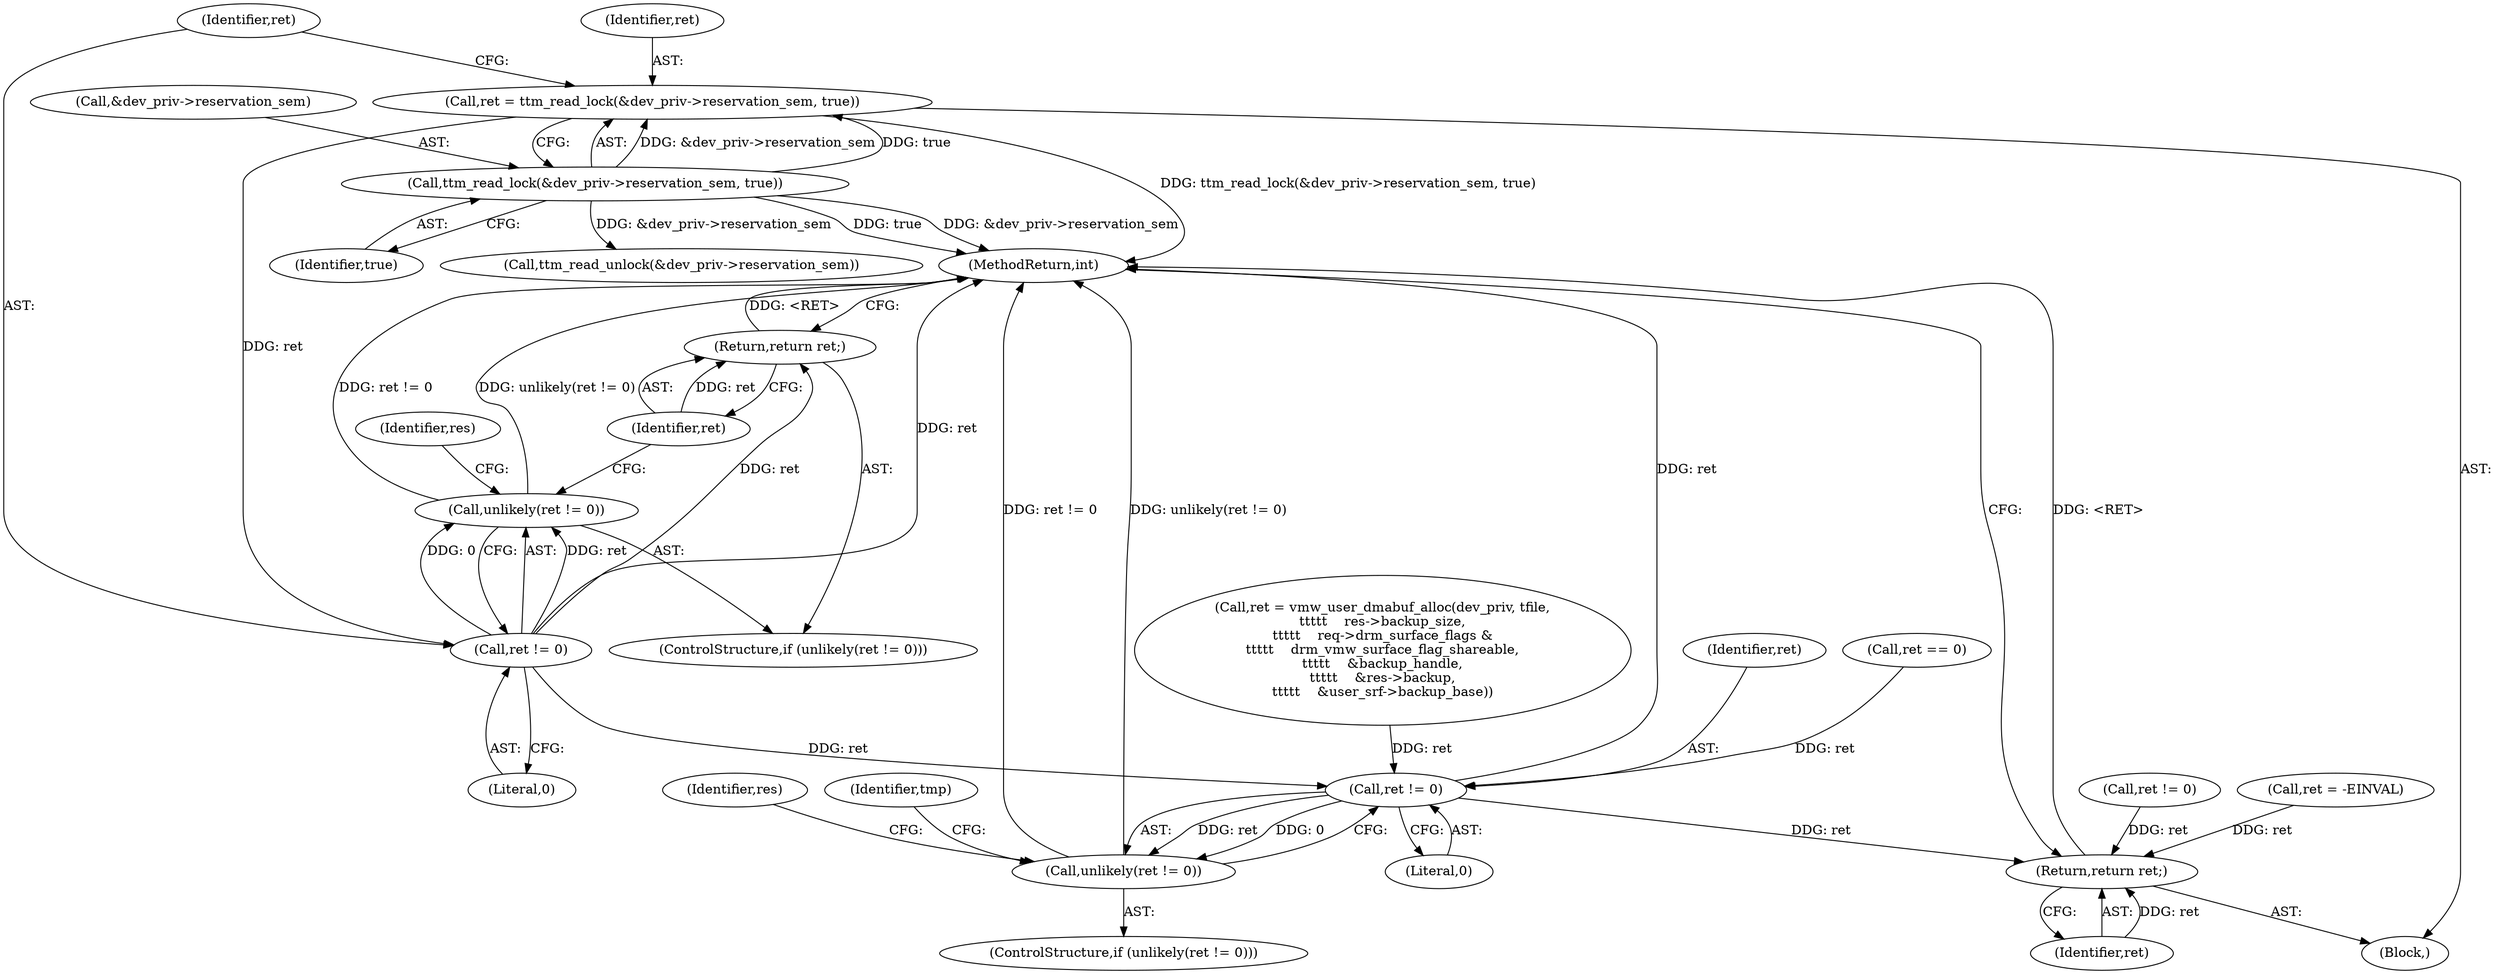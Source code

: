 digraph "0_linux_07678eca2cf9c9a18584e546c2b2a0d0c9a3150c@API" {
"1000229" [label="(Call,ret = ttm_read_lock(&dev_priv->reservation_sem, true))"];
"1000231" [label="(Call,ttm_read_lock(&dev_priv->reservation_sem, true))"];
"1000239" [label="(Call,ret != 0)"];
"1000238" [label="(Call,unlikely(ret != 0))"];
"1000242" [label="(Return,return ret;)"];
"1000337" [label="(Call,ret != 0)"];
"1000336" [label="(Call,unlikely(ret != 0))"];
"1000464" [label="(Return,return ret;)"];
"1000241" [label="(Literal,0)"];
"1000346" [label="(Identifier,tmp)"];
"1000236" [label="(Identifier,true)"];
"1000464" [label="(Return,return ret;)"];
"1000230" [label="(Identifier,ret)"];
"1000343" [label="(Identifier,res)"];
"1000276" [label="(Call,ret == 0)"];
"1000239" [label="(Call,ret != 0)"];
"1000231" [label="(Call,ttm_read_lock(&dev_priv->reservation_sem, true))"];
"1000232" [label="(Call,&dev_priv->reservation_sem)"];
"1000336" [label="(Call,unlikely(ret != 0))"];
"1000335" [label="(ControlStructure,if (unlikely(ret != 0)))"];
"1000105" [label="(Block,)"];
"1000459" [label="(Call,ttm_read_unlock(&dev_priv->reservation_sem))"];
"1000245" [label="(Identifier,res)"];
"1000242" [label="(Return,return ret;)"];
"1000371" [label="(Call,ret != 0)"];
"1000238" [label="(Call,unlikely(ret != 0))"];
"1000465" [label="(Identifier,ret)"];
"1000466" [label="(MethodReturn,int)"];
"1000337" [label="(Call,ret != 0)"];
"1000312" [label="(Call,ret = vmw_user_dmabuf_alloc(dev_priv, tfile,\n\t\t\t\t\t    res->backup_size,\n\t\t\t\t\t    req->drm_surface_flags &\n\t\t\t\t\t    drm_vmw_surface_flag_shareable,\n\t\t\t\t\t    &backup_handle,\n\t\t\t\t\t    &res->backup,\n\t\t\t\t\t    &user_srf->backup_base))"];
"1000237" [label="(ControlStructure,if (unlikely(ret != 0)))"];
"1000229" [label="(Call,ret = ttm_read_lock(&dev_priv->reservation_sem, true))"];
"1000338" [label="(Identifier,ret)"];
"1000243" [label="(Identifier,ret)"];
"1000240" [label="(Identifier,ret)"];
"1000339" [label="(Literal,0)"];
"1000300" [label="(Call,ret = -EINVAL)"];
"1000229" -> "1000105"  [label="AST: "];
"1000229" -> "1000231"  [label="CFG: "];
"1000230" -> "1000229"  [label="AST: "];
"1000231" -> "1000229"  [label="AST: "];
"1000240" -> "1000229"  [label="CFG: "];
"1000229" -> "1000466"  [label="DDG: ttm_read_lock(&dev_priv->reservation_sem, true)"];
"1000231" -> "1000229"  [label="DDG: &dev_priv->reservation_sem"];
"1000231" -> "1000229"  [label="DDG: true"];
"1000229" -> "1000239"  [label="DDG: ret"];
"1000231" -> "1000236"  [label="CFG: "];
"1000232" -> "1000231"  [label="AST: "];
"1000236" -> "1000231"  [label="AST: "];
"1000231" -> "1000466"  [label="DDG: true"];
"1000231" -> "1000466"  [label="DDG: &dev_priv->reservation_sem"];
"1000231" -> "1000459"  [label="DDG: &dev_priv->reservation_sem"];
"1000239" -> "1000238"  [label="AST: "];
"1000239" -> "1000241"  [label="CFG: "];
"1000240" -> "1000239"  [label="AST: "];
"1000241" -> "1000239"  [label="AST: "];
"1000238" -> "1000239"  [label="CFG: "];
"1000239" -> "1000466"  [label="DDG: ret"];
"1000239" -> "1000238"  [label="DDG: ret"];
"1000239" -> "1000238"  [label="DDG: 0"];
"1000239" -> "1000242"  [label="DDG: ret"];
"1000239" -> "1000337"  [label="DDG: ret"];
"1000238" -> "1000237"  [label="AST: "];
"1000243" -> "1000238"  [label="CFG: "];
"1000245" -> "1000238"  [label="CFG: "];
"1000238" -> "1000466"  [label="DDG: ret != 0"];
"1000238" -> "1000466"  [label="DDG: unlikely(ret != 0)"];
"1000242" -> "1000237"  [label="AST: "];
"1000242" -> "1000243"  [label="CFG: "];
"1000243" -> "1000242"  [label="AST: "];
"1000466" -> "1000242"  [label="CFG: "];
"1000242" -> "1000466"  [label="DDG: <RET>"];
"1000243" -> "1000242"  [label="DDG: ret"];
"1000337" -> "1000336"  [label="AST: "];
"1000337" -> "1000339"  [label="CFG: "];
"1000338" -> "1000337"  [label="AST: "];
"1000339" -> "1000337"  [label="AST: "];
"1000336" -> "1000337"  [label="CFG: "];
"1000337" -> "1000466"  [label="DDG: ret"];
"1000337" -> "1000336"  [label="DDG: ret"];
"1000337" -> "1000336"  [label="DDG: 0"];
"1000276" -> "1000337"  [label="DDG: ret"];
"1000312" -> "1000337"  [label="DDG: ret"];
"1000337" -> "1000464"  [label="DDG: ret"];
"1000336" -> "1000335"  [label="AST: "];
"1000343" -> "1000336"  [label="CFG: "];
"1000346" -> "1000336"  [label="CFG: "];
"1000336" -> "1000466"  [label="DDG: unlikely(ret != 0)"];
"1000336" -> "1000466"  [label="DDG: ret != 0"];
"1000464" -> "1000105"  [label="AST: "];
"1000464" -> "1000465"  [label="CFG: "];
"1000465" -> "1000464"  [label="AST: "];
"1000466" -> "1000464"  [label="CFG: "];
"1000464" -> "1000466"  [label="DDG: <RET>"];
"1000465" -> "1000464"  [label="DDG: ret"];
"1000300" -> "1000464"  [label="DDG: ret"];
"1000371" -> "1000464"  [label="DDG: ret"];
}
